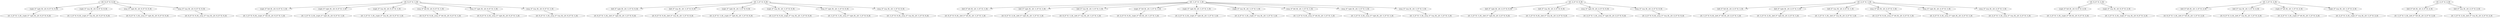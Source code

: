 strict digraph  {
"[(0, 0)_H^(0, 0)_B]";
"[right_H^right_B]__[(0, 0)_H^(0, 0)_B]";
"[(0, 1)_H^(0, 1)_B]__[right_H^right_B]__[(0, 0)_H^(0, 0)_B]";
"[right_H^stay_B]__[(0, 0)_H^(0, 0)_B]";
"[(0, 1)_H^(0, 0)_B]__[right_H^stay_B]__[(0, 0)_H^(0, 0)_B]";
"[stay_H^right_B]__[(0, 0)_H^(0, 0)_B]";
"[(0, 0)_H^(0, 1)_B]__[stay_H^right_B]__[(0, 0)_H^(0, 0)_B]";
"[stay_H^stay_B]__[(0, 0)_H^(0, 0)_B]";
"[(0, 0)_H^(0, 0)_B]__[stay_H^stay_B]__[(0, 0)_H^(0, 0)_B]";
"[(0, 0)_H^(0, 1)_B]";
"[right_H^left_B]__[(0, 0)_H^(0, 1)_B]";
"[(0, 1)_H^(0, 0)_B]__[right_H^left_B]__[(0, 0)_H^(0, 1)_B]";
"[right_H^right_B]__[(0, 0)_H^(0, 1)_B]";
"[(0, 1)_H^(0, 2)_B]__[right_H^right_B]__[(0, 0)_H^(0, 1)_B]";
"[right_H^stay_B]__[(0, 0)_H^(0, 1)_B]";
"[(0, 1)_H^(0, 1)_B]__[right_H^stay_B]__[(0, 0)_H^(0, 1)_B]";
"[stay_H^left_B]__[(0, 0)_H^(0, 1)_B]";
"[(0, 0)_H^(0, 0)_B]__[stay_H^left_B]__[(0, 0)_H^(0, 1)_B]";
"[stay_H^right_B]__[(0, 0)_H^(0, 1)_B]";
"[(0, 0)_H^(0, 2)_B]__[stay_H^right_B]__[(0, 0)_H^(0, 1)_B]";
"[stay_H^stay_B]__[(0, 0)_H^(0, 1)_B]";
"[(0, 0)_H^(0, 1)_B]__[stay_H^stay_B]__[(0, 0)_H^(0, 1)_B]";
"[(0, 1)_H^(0, 0)_B]";
"[left_H^right_B]__[(0, 1)_H^(0, 0)_B]";
"[(0, 0)_H^(0, 1)_B]__[left_H^right_B]__[(0, 1)_H^(0, 0)_B]";
"[left_H^stay_B]__[(0, 1)_H^(0, 0)_B]";
"[(0, 0)_H^(0, 0)_B]__[left_H^stay_B]__[(0, 1)_H^(0, 0)_B]";
"[right_H^right_B]__[(0, 1)_H^(0, 0)_B]";
"[(0, 2)_H^(0, 1)_B]__[right_H^right_B]__[(0, 1)_H^(0, 0)_B]";
"[right_H^stay_B]__[(0, 1)_H^(0, 0)_B]";
"[(0, 2)_H^(0, 0)_B]__[right_H^stay_B]__[(0, 1)_H^(0, 0)_B]";
"[stay_H^right_B]__[(0, 1)_H^(0, 0)_B]";
"[(0, 1)_H^(0, 1)_B]__[stay_H^right_B]__[(0, 1)_H^(0, 0)_B]";
"[stay_H^stay_B]__[(0, 1)_H^(0, 0)_B]";
"[(0, 1)_H^(0, 0)_B]__[stay_H^stay_B]__[(0, 1)_H^(0, 0)_B]";
"[(0, 1)_H^(0, 1)_B]";
"[left_H^left_B]__[(0, 1)_H^(0, 1)_B]";
"[(0, 0)_H^(0, 0)_B]__[left_H^left_B]__[(0, 1)_H^(0, 1)_B]";
"[left_H^right_B]__[(0, 1)_H^(0, 1)_B]";
"[(0, 0)_H^(0, 2)_B]__[left_H^right_B]__[(0, 1)_H^(0, 1)_B]";
"[left_H^stay_B]__[(0, 1)_H^(0, 1)_B]";
"[(0, 0)_H^(0, 1)_B]__[left_H^stay_B]__[(0, 1)_H^(0, 1)_B]";
"[right_H^left_B]__[(0, 1)_H^(0, 1)_B]";
"[(0, 2)_H^(0, 0)_B]__[right_H^left_B]__[(0, 1)_H^(0, 1)_B]";
"[right_H^right_B]__[(0, 1)_H^(0, 1)_B]";
"[(0, 2)_H^(0, 2)_B]__[right_H^right_B]__[(0, 1)_H^(0, 1)_B]";
"[right_H^stay_B]__[(0, 1)_H^(0, 1)_B]";
"[(0, 2)_H^(0, 1)_B]__[right_H^stay_B]__[(0, 1)_H^(0, 1)_B]";
"[stay_H^left_B]__[(0, 1)_H^(0, 1)_B]";
"[(0, 1)_H^(0, 0)_B]__[stay_H^left_B]__[(0, 1)_H^(0, 1)_B]";
"[stay_H^right_B]__[(0, 1)_H^(0, 1)_B]";
"[(0, 1)_H^(0, 2)_B]__[stay_H^right_B]__[(0, 1)_H^(0, 1)_B]";
"[stay_H^stay_B]__[(0, 1)_H^(0, 1)_B]";
"[(0, 1)_H^(0, 1)_B]__[stay_H^stay_B]__[(0, 1)_H^(0, 1)_B]";
"[(0, 2)_H^(0, 0)_B]";
"[left_H^right_B]__[(0, 2)_H^(0, 0)_B]";
"[(0, 1)_H^(0, 1)_B]__[left_H^right_B]__[(0, 2)_H^(0, 0)_B]";
"[left_H^stay_B]__[(0, 2)_H^(0, 0)_B]";
"[(0, 1)_H^(0, 0)_B]__[left_H^stay_B]__[(0, 2)_H^(0, 0)_B]";
"[stay_H^right_B]__[(0, 2)_H^(0, 0)_B]";
"[(0, 2)_H^(0, 1)_B]__[stay_H^right_B]__[(0, 2)_H^(0, 0)_B]";
"[stay_H^stay_B]__[(0, 2)_H^(0, 0)_B]";
"[(0, 2)_H^(0, 0)_B]__[stay_H^stay_B]__[(0, 2)_H^(0, 0)_B]";
"[(0, 2)_H^(0, 1)_B]";
"[left_H^left_B]__[(0, 2)_H^(0, 1)_B]";
"[(0, 1)_H^(0, 0)_B]__[left_H^left_B]__[(0, 2)_H^(0, 1)_B]";
"[left_H^right_B]__[(0, 2)_H^(0, 1)_B]";
"[(0, 1)_H^(0, 2)_B]__[left_H^right_B]__[(0, 2)_H^(0, 1)_B]";
"[left_H^stay_B]__[(0, 2)_H^(0, 1)_B]";
"[(0, 1)_H^(0, 1)_B]__[left_H^stay_B]__[(0, 2)_H^(0, 1)_B]";
"[stay_H^left_B]__[(0, 2)_H^(0, 1)_B]";
"[(0, 2)_H^(0, 0)_B]__[stay_H^left_B]__[(0, 2)_H^(0, 1)_B]";
"[stay_H^right_B]__[(0, 2)_H^(0, 1)_B]";
"[(0, 2)_H^(0, 2)_B]__[stay_H^right_B]__[(0, 2)_H^(0, 1)_B]";
"[stay_H^stay_B]__[(0, 2)_H^(0, 1)_B]";
"[(0, 2)_H^(0, 1)_B]__[stay_H^stay_B]__[(0, 2)_H^(0, 1)_B]";
"[(0, 0)_H^(0, 2)_B]";
"[right_H^left_B]__[(0, 0)_H^(0, 2)_B]";
"[(0, 1)_H^(0, 1)_B]__[right_H^left_B]__[(0, 0)_H^(0, 2)_B]";
"[right_H^stay_B]__[(0, 0)_H^(0, 2)_B]";
"[(0, 1)_H^(0, 2)_B]__[right_H^stay_B]__[(0, 0)_H^(0, 2)_B]";
"[(0, 1)_H^(0, 2)_B]";
"[left_H^left_B]__[(0, 1)_H^(0, 2)_B]";
"[(0, 0)_H^(0, 1)_B]__[left_H^left_B]__[(0, 1)_H^(0, 2)_B]";
"[left_H^stay_B]__[(0, 1)_H^(0, 2)_B]";
"[(0, 0)_H^(0, 2)_B]__[left_H^stay_B]__[(0, 1)_H^(0, 2)_B]";
"[right_H^left_B]__[(0, 1)_H^(0, 2)_B]";
"[(0, 2)_H^(0, 1)_B]__[right_H^left_B]__[(0, 1)_H^(0, 2)_B]";
"[right_H^stay_B]__[(0, 1)_H^(0, 2)_B]";
"[(0, 2)_H^(0, 2)_B]__[right_H^stay_B]__[(0, 1)_H^(0, 2)_B]";
"[(0, 2)_H^(0, 2)_B]";
"[left_H^left_B]__[(0, 2)_H^(0, 2)_B]";
"[(0, 1)_H^(0, 1)_B]__[left_H^left_B]__[(0, 2)_H^(0, 2)_B]";
"[left_H^stay_B]__[(0, 2)_H^(0, 2)_B]";
"[(0, 1)_H^(0, 2)_B]__[left_H^stay_B]__[(0, 2)_H^(0, 2)_B]";
"[(0, 0)_H^(0, 0)_B]" -> "[right_H^right_B]__[(0, 0)_H^(0, 0)_B]";
"[(0, 0)_H^(0, 0)_B]" -> "[right_H^stay_B]__[(0, 0)_H^(0, 0)_B]";
"[(0, 0)_H^(0, 0)_B]" -> "[stay_H^right_B]__[(0, 0)_H^(0, 0)_B]";
"[(0, 0)_H^(0, 0)_B]" -> "[stay_H^stay_B]__[(0, 0)_H^(0, 0)_B]";
"[right_H^right_B]__[(0, 0)_H^(0, 0)_B]" -> "[(0, 1)_H^(0, 1)_B]__[right_H^right_B]__[(0, 0)_H^(0, 0)_B]"  [weight="1.0"];
"[right_H^stay_B]__[(0, 0)_H^(0, 0)_B]" -> "[(0, 1)_H^(0, 0)_B]__[right_H^stay_B]__[(0, 0)_H^(0, 0)_B]"  [weight="1.0"];
"[stay_H^right_B]__[(0, 0)_H^(0, 0)_B]" -> "[(0, 0)_H^(0, 1)_B]__[stay_H^right_B]__[(0, 0)_H^(0, 0)_B]"  [weight="1.0"];
"[stay_H^stay_B]__[(0, 0)_H^(0, 0)_B]" -> "[(0, 0)_H^(0, 0)_B]__[stay_H^stay_B]__[(0, 0)_H^(0, 0)_B]"  [weight="1.0"];
"[(0, 0)_H^(0, 1)_B]" -> "[right_H^left_B]__[(0, 0)_H^(0, 1)_B]";
"[(0, 0)_H^(0, 1)_B]" -> "[right_H^right_B]__[(0, 0)_H^(0, 1)_B]";
"[(0, 0)_H^(0, 1)_B]" -> "[right_H^stay_B]__[(0, 0)_H^(0, 1)_B]";
"[(0, 0)_H^(0, 1)_B]" -> "[stay_H^left_B]__[(0, 0)_H^(0, 1)_B]";
"[(0, 0)_H^(0, 1)_B]" -> "[stay_H^right_B]__[(0, 0)_H^(0, 1)_B]";
"[(0, 0)_H^(0, 1)_B]" -> "[stay_H^stay_B]__[(0, 0)_H^(0, 1)_B]";
"[right_H^left_B]__[(0, 0)_H^(0, 1)_B]" -> "[(0, 1)_H^(0, 0)_B]__[right_H^left_B]__[(0, 0)_H^(0, 1)_B]"  [weight="1.0"];
"[right_H^right_B]__[(0, 0)_H^(0, 1)_B]" -> "[(0, 1)_H^(0, 2)_B]__[right_H^right_B]__[(0, 0)_H^(0, 1)_B]"  [weight="1.0"];
"[right_H^stay_B]__[(0, 0)_H^(0, 1)_B]" -> "[(0, 1)_H^(0, 1)_B]__[right_H^stay_B]__[(0, 0)_H^(0, 1)_B]"  [weight="1.0"];
"[stay_H^left_B]__[(0, 0)_H^(0, 1)_B]" -> "[(0, 0)_H^(0, 0)_B]__[stay_H^left_B]__[(0, 0)_H^(0, 1)_B]"  [weight="1.0"];
"[stay_H^right_B]__[(0, 0)_H^(0, 1)_B]" -> "[(0, 0)_H^(0, 2)_B]__[stay_H^right_B]__[(0, 0)_H^(0, 1)_B]"  [weight="1.0"];
"[stay_H^stay_B]__[(0, 0)_H^(0, 1)_B]" -> "[(0, 0)_H^(0, 1)_B]__[stay_H^stay_B]__[(0, 0)_H^(0, 1)_B]"  [weight="1.0"];
"[(0, 1)_H^(0, 0)_B]" -> "[left_H^right_B]__[(0, 1)_H^(0, 0)_B]";
"[(0, 1)_H^(0, 0)_B]" -> "[left_H^stay_B]__[(0, 1)_H^(0, 0)_B]";
"[(0, 1)_H^(0, 0)_B]" -> "[right_H^right_B]__[(0, 1)_H^(0, 0)_B]";
"[(0, 1)_H^(0, 0)_B]" -> "[right_H^stay_B]__[(0, 1)_H^(0, 0)_B]";
"[(0, 1)_H^(0, 0)_B]" -> "[stay_H^right_B]__[(0, 1)_H^(0, 0)_B]";
"[(0, 1)_H^(0, 0)_B]" -> "[stay_H^stay_B]__[(0, 1)_H^(0, 0)_B]";
"[left_H^right_B]__[(0, 1)_H^(0, 0)_B]" -> "[(0, 0)_H^(0, 1)_B]__[left_H^right_B]__[(0, 1)_H^(0, 0)_B]"  [weight="1.0"];
"[left_H^stay_B]__[(0, 1)_H^(0, 0)_B]" -> "[(0, 0)_H^(0, 0)_B]__[left_H^stay_B]__[(0, 1)_H^(0, 0)_B]"  [weight="1.0"];
"[right_H^right_B]__[(0, 1)_H^(0, 0)_B]" -> "[(0, 2)_H^(0, 1)_B]__[right_H^right_B]__[(0, 1)_H^(0, 0)_B]"  [weight="1.0"];
"[right_H^stay_B]__[(0, 1)_H^(0, 0)_B]" -> "[(0, 2)_H^(0, 0)_B]__[right_H^stay_B]__[(0, 1)_H^(0, 0)_B]"  [weight="1.0"];
"[stay_H^right_B]__[(0, 1)_H^(0, 0)_B]" -> "[(0, 1)_H^(0, 1)_B]__[stay_H^right_B]__[(0, 1)_H^(0, 0)_B]"  [weight="1.0"];
"[stay_H^stay_B]__[(0, 1)_H^(0, 0)_B]" -> "[(0, 1)_H^(0, 0)_B]__[stay_H^stay_B]__[(0, 1)_H^(0, 0)_B]"  [weight="1.0"];
"[(0, 1)_H^(0, 1)_B]" -> "[left_H^left_B]__[(0, 1)_H^(0, 1)_B]";
"[(0, 1)_H^(0, 1)_B]" -> "[left_H^right_B]__[(0, 1)_H^(0, 1)_B]";
"[(0, 1)_H^(0, 1)_B]" -> "[left_H^stay_B]__[(0, 1)_H^(0, 1)_B]";
"[(0, 1)_H^(0, 1)_B]" -> "[right_H^left_B]__[(0, 1)_H^(0, 1)_B]";
"[(0, 1)_H^(0, 1)_B]" -> "[right_H^right_B]__[(0, 1)_H^(0, 1)_B]";
"[(0, 1)_H^(0, 1)_B]" -> "[right_H^stay_B]__[(0, 1)_H^(0, 1)_B]";
"[(0, 1)_H^(0, 1)_B]" -> "[stay_H^left_B]__[(0, 1)_H^(0, 1)_B]";
"[(0, 1)_H^(0, 1)_B]" -> "[stay_H^right_B]__[(0, 1)_H^(0, 1)_B]";
"[(0, 1)_H^(0, 1)_B]" -> "[stay_H^stay_B]__[(0, 1)_H^(0, 1)_B]";
"[left_H^left_B]__[(0, 1)_H^(0, 1)_B]" -> "[(0, 0)_H^(0, 0)_B]__[left_H^left_B]__[(0, 1)_H^(0, 1)_B]"  [weight="1.0"];
"[left_H^right_B]__[(0, 1)_H^(0, 1)_B]" -> "[(0, 0)_H^(0, 2)_B]__[left_H^right_B]__[(0, 1)_H^(0, 1)_B]"  [weight="1.0"];
"[left_H^stay_B]__[(0, 1)_H^(0, 1)_B]" -> "[(0, 0)_H^(0, 1)_B]__[left_H^stay_B]__[(0, 1)_H^(0, 1)_B]"  [weight="1.0"];
"[right_H^left_B]__[(0, 1)_H^(0, 1)_B]" -> "[(0, 2)_H^(0, 0)_B]__[right_H^left_B]__[(0, 1)_H^(0, 1)_B]"  [weight="1.0"];
"[right_H^right_B]__[(0, 1)_H^(0, 1)_B]" -> "[(0, 2)_H^(0, 2)_B]__[right_H^right_B]__[(0, 1)_H^(0, 1)_B]"  [weight="1.0"];
"[right_H^stay_B]__[(0, 1)_H^(0, 1)_B]" -> "[(0, 2)_H^(0, 1)_B]__[right_H^stay_B]__[(0, 1)_H^(0, 1)_B]"  [weight="1.0"];
"[stay_H^left_B]__[(0, 1)_H^(0, 1)_B]" -> "[(0, 1)_H^(0, 0)_B]__[stay_H^left_B]__[(0, 1)_H^(0, 1)_B]"  [weight="1.0"];
"[stay_H^right_B]__[(0, 1)_H^(0, 1)_B]" -> "[(0, 1)_H^(0, 2)_B]__[stay_H^right_B]__[(0, 1)_H^(0, 1)_B]"  [weight="1.0"];
"[stay_H^stay_B]__[(0, 1)_H^(0, 1)_B]" -> "[(0, 1)_H^(0, 1)_B]__[stay_H^stay_B]__[(0, 1)_H^(0, 1)_B]"  [weight="1.0"];
"[(0, 2)_H^(0, 0)_B]" -> "[left_H^right_B]__[(0, 2)_H^(0, 0)_B]";
"[(0, 2)_H^(0, 0)_B]" -> "[left_H^stay_B]__[(0, 2)_H^(0, 0)_B]";
"[(0, 2)_H^(0, 0)_B]" -> "[stay_H^right_B]__[(0, 2)_H^(0, 0)_B]";
"[(0, 2)_H^(0, 0)_B]" -> "[stay_H^stay_B]__[(0, 2)_H^(0, 0)_B]";
"[left_H^right_B]__[(0, 2)_H^(0, 0)_B]" -> "[(0, 1)_H^(0, 1)_B]__[left_H^right_B]__[(0, 2)_H^(0, 0)_B]"  [weight="1.0"];
"[left_H^stay_B]__[(0, 2)_H^(0, 0)_B]" -> "[(0, 1)_H^(0, 0)_B]__[left_H^stay_B]__[(0, 2)_H^(0, 0)_B]"  [weight="1.0"];
"[stay_H^right_B]__[(0, 2)_H^(0, 0)_B]" -> "[(0, 2)_H^(0, 1)_B]__[stay_H^right_B]__[(0, 2)_H^(0, 0)_B]"  [weight="1.0"];
"[stay_H^stay_B]__[(0, 2)_H^(0, 0)_B]" -> "[(0, 2)_H^(0, 0)_B]__[stay_H^stay_B]__[(0, 2)_H^(0, 0)_B]"  [weight="1.0"];
"[(0, 2)_H^(0, 1)_B]" -> "[left_H^left_B]__[(0, 2)_H^(0, 1)_B]";
"[(0, 2)_H^(0, 1)_B]" -> "[left_H^right_B]__[(0, 2)_H^(0, 1)_B]";
"[(0, 2)_H^(0, 1)_B]" -> "[left_H^stay_B]__[(0, 2)_H^(0, 1)_B]";
"[(0, 2)_H^(0, 1)_B]" -> "[stay_H^left_B]__[(0, 2)_H^(0, 1)_B]";
"[(0, 2)_H^(0, 1)_B]" -> "[stay_H^right_B]__[(0, 2)_H^(0, 1)_B]";
"[(0, 2)_H^(0, 1)_B]" -> "[stay_H^stay_B]__[(0, 2)_H^(0, 1)_B]";
"[left_H^left_B]__[(0, 2)_H^(0, 1)_B]" -> "[(0, 1)_H^(0, 0)_B]__[left_H^left_B]__[(0, 2)_H^(0, 1)_B]"  [weight="1.0"];
"[left_H^right_B]__[(0, 2)_H^(0, 1)_B]" -> "[(0, 1)_H^(0, 2)_B]__[left_H^right_B]__[(0, 2)_H^(0, 1)_B]"  [weight="1.0"];
"[left_H^stay_B]__[(0, 2)_H^(0, 1)_B]" -> "[(0, 1)_H^(0, 1)_B]__[left_H^stay_B]__[(0, 2)_H^(0, 1)_B]"  [weight="1.0"];
"[stay_H^left_B]__[(0, 2)_H^(0, 1)_B]" -> "[(0, 2)_H^(0, 0)_B]__[stay_H^left_B]__[(0, 2)_H^(0, 1)_B]"  [weight="1.0"];
"[stay_H^right_B]__[(0, 2)_H^(0, 1)_B]" -> "[(0, 2)_H^(0, 2)_B]__[stay_H^right_B]__[(0, 2)_H^(0, 1)_B]"  [weight="1.0"];
"[stay_H^stay_B]__[(0, 2)_H^(0, 1)_B]" -> "[(0, 2)_H^(0, 1)_B]__[stay_H^stay_B]__[(0, 2)_H^(0, 1)_B]"  [weight="1.0"];
"[(0, 0)_H^(0, 2)_B]" -> "[right_H^left_B]__[(0, 0)_H^(0, 2)_B]";
"[(0, 0)_H^(0, 2)_B]" -> "[right_H^stay_B]__[(0, 0)_H^(0, 2)_B]";
"[right_H^left_B]__[(0, 0)_H^(0, 2)_B]" -> "[(0, 1)_H^(0, 1)_B]__[right_H^left_B]__[(0, 0)_H^(0, 2)_B]"  [weight="1.0"];
"[right_H^stay_B]__[(0, 0)_H^(0, 2)_B]" -> "[(0, 1)_H^(0, 2)_B]__[right_H^stay_B]__[(0, 0)_H^(0, 2)_B]"  [weight="1.0"];
"[(0, 1)_H^(0, 2)_B]" -> "[left_H^left_B]__[(0, 1)_H^(0, 2)_B]";
"[(0, 1)_H^(0, 2)_B]" -> "[left_H^stay_B]__[(0, 1)_H^(0, 2)_B]";
"[(0, 1)_H^(0, 2)_B]" -> "[right_H^left_B]__[(0, 1)_H^(0, 2)_B]";
"[(0, 1)_H^(0, 2)_B]" -> "[right_H^stay_B]__[(0, 1)_H^(0, 2)_B]";
"[left_H^left_B]__[(0, 1)_H^(0, 2)_B]" -> "[(0, 0)_H^(0, 1)_B]__[left_H^left_B]__[(0, 1)_H^(0, 2)_B]"  [weight="1.0"];
"[left_H^stay_B]__[(0, 1)_H^(0, 2)_B]" -> "[(0, 0)_H^(0, 2)_B]__[left_H^stay_B]__[(0, 1)_H^(0, 2)_B]"  [weight="1.0"];
"[right_H^left_B]__[(0, 1)_H^(0, 2)_B]" -> "[(0, 2)_H^(0, 1)_B]__[right_H^left_B]__[(0, 1)_H^(0, 2)_B]"  [weight="1.0"];
"[right_H^stay_B]__[(0, 1)_H^(0, 2)_B]" -> "[(0, 2)_H^(0, 2)_B]__[right_H^stay_B]__[(0, 1)_H^(0, 2)_B]"  [weight="1.0"];
"[(0, 2)_H^(0, 2)_B]" -> "[left_H^left_B]__[(0, 2)_H^(0, 2)_B]";
"[(0, 2)_H^(0, 2)_B]" -> "[left_H^stay_B]__[(0, 2)_H^(0, 2)_B]";
"[left_H^left_B]__[(0, 2)_H^(0, 2)_B]" -> "[(0, 1)_H^(0, 1)_B]__[left_H^left_B]__[(0, 2)_H^(0, 2)_B]"  [weight="1.0"];
"[left_H^stay_B]__[(0, 2)_H^(0, 2)_B]" -> "[(0, 1)_H^(0, 2)_B]__[left_H^stay_B]__[(0, 2)_H^(0, 2)_B]"  [weight="1.0"];
}
